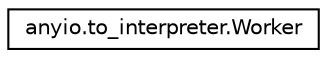 digraph "Graphical Class Hierarchy"
{
 // LATEX_PDF_SIZE
  edge [fontname="Helvetica",fontsize="10",labelfontname="Helvetica",labelfontsize="10"];
  node [fontname="Helvetica",fontsize="10",shape=record];
  rankdir="LR";
  Node0 [label="anyio.to_interpreter.Worker",height=0.2,width=0.4,color="black", fillcolor="white", style="filled",URL="$classanyio_1_1to__interpreter_1_1Worker.html",tooltip=" "];
}
